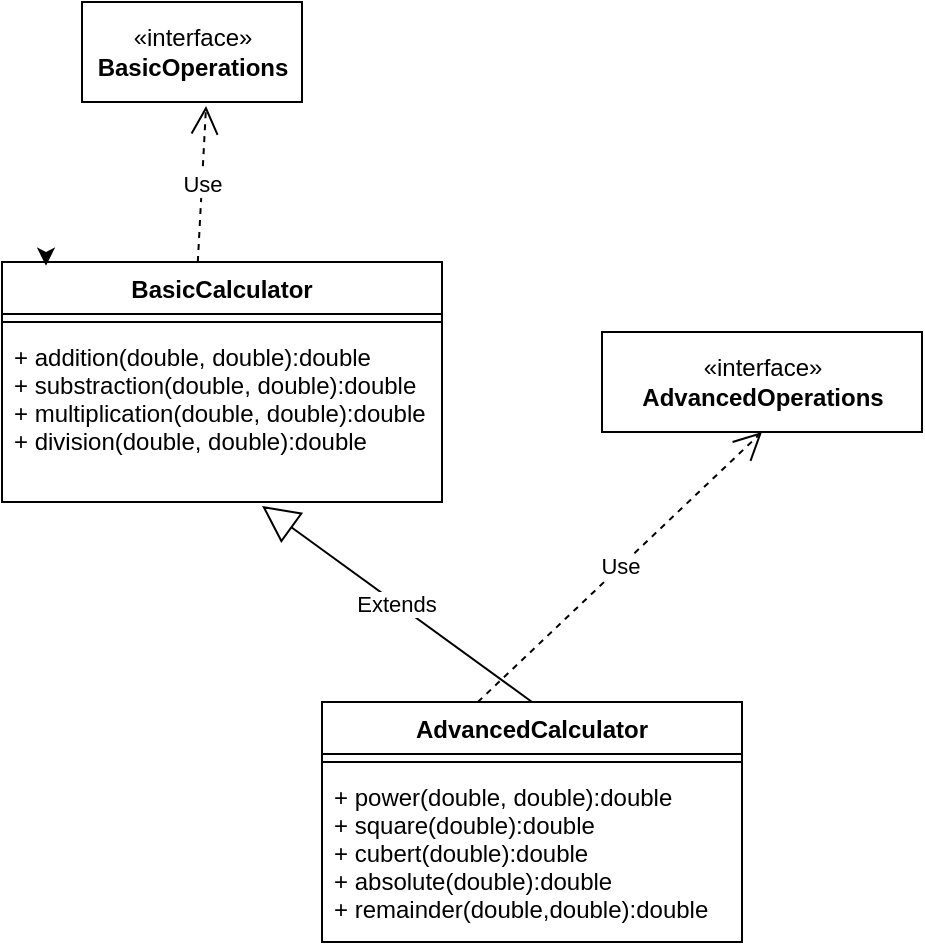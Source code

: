 <mxfile version="14.5.4" type="github"><diagram id="9Gae6KLp8xhden7ugH0P" name="Page-1"><mxGraphModel dx="1350" dy="681" grid="1" gridSize="10" guides="1" tooltips="1" connect="1" arrows="1" fold="1" page="1" pageScale="1" pageWidth="850" pageHeight="1100" math="0" shadow="0"><root><mxCell id="0"/><mxCell id="1" parent="0"/><mxCell id="-k-SofTfMev_EXdFbgV--1" value="«interface»&lt;br&gt;&lt;b&gt;BasicOperations&lt;/b&gt;" style="html=1;" vertex="1" parent="1"><mxGeometry x="270" y="80" width="110" height="50" as="geometry"/></mxCell><mxCell id="-k-SofTfMev_EXdFbgV--2" value="BasicCalculator" style="swimlane;fontStyle=1;align=center;verticalAlign=top;childLayout=stackLayout;horizontal=1;startSize=26;horizontalStack=0;resizeParent=1;resizeParentMax=0;resizeLast=0;collapsible=1;marginBottom=0;" vertex="1" parent="1"><mxGeometry x="230" y="210" width="220" height="120" as="geometry"/></mxCell><mxCell id="-k-SofTfMev_EXdFbgV--4" value="" style="line;strokeWidth=1;fillColor=none;align=left;verticalAlign=middle;spacingTop=-1;spacingLeft=3;spacingRight=3;rotatable=0;labelPosition=right;points=[];portConstraint=eastwest;" vertex="1" parent="-k-SofTfMev_EXdFbgV--2"><mxGeometry y="26" width="220" height="8" as="geometry"/></mxCell><mxCell id="-k-SofTfMev_EXdFbgV--5" value="+ addition(double, double):double&#xA;+ substraction(double, double):double&#xA;+ multiplication(double, double):double&#xA;+ division(double, double):double" style="text;strokeColor=none;fillColor=none;align=left;verticalAlign=top;spacingLeft=4;spacingRight=4;overflow=hidden;rotatable=0;points=[[0,0.5],[1,0.5]];portConstraint=eastwest;" vertex="1" parent="-k-SofTfMev_EXdFbgV--2"><mxGeometry y="34" width="220" height="86" as="geometry"/></mxCell><mxCell id="-k-SofTfMev_EXdFbgV--6" value="Use" style="endArrow=open;endSize=12;dashed=1;html=1;exitX=0.445;exitY=0;exitDx=0;exitDy=0;exitPerimeter=0;entryX=0.564;entryY=1.04;entryDx=0;entryDy=0;entryPerimeter=0;" edge="1" parent="1" source="-k-SofTfMev_EXdFbgV--2" target="-k-SofTfMev_EXdFbgV--1"><mxGeometry width="160" relative="1" as="geometry"><mxPoint x="340" y="350" as="sourcePoint"/><mxPoint x="500" y="350" as="targetPoint"/></mxGeometry></mxCell><mxCell id="-k-SofTfMev_EXdFbgV--7" style="edgeStyle=orthogonalEdgeStyle;rounded=0;orthogonalLoop=1;jettySize=auto;html=1;exitX=0.25;exitY=0;exitDx=0;exitDy=0;entryX=0.1;entryY=0.016;entryDx=0;entryDy=0;entryPerimeter=0;" edge="1" parent="1" source="-k-SofTfMev_EXdFbgV--2" target="-k-SofTfMev_EXdFbgV--2"><mxGeometry relative="1" as="geometry"/></mxCell><mxCell id="-k-SofTfMev_EXdFbgV--8" value="Extends" style="endArrow=block;endSize=16;endFill=0;html=1;entryX=0.591;entryY=1.023;entryDx=0;entryDy=0;entryPerimeter=0;exitX=0.5;exitY=0;exitDx=0;exitDy=0;" edge="1" parent="1" source="-k-SofTfMev_EXdFbgV--9" target="-k-SofTfMev_EXdFbgV--5"><mxGeometry width="160" relative="1" as="geometry"><mxPoint x="520" y="400" as="sourcePoint"/><mxPoint x="500" y="350" as="targetPoint"/></mxGeometry></mxCell><mxCell id="-k-SofTfMev_EXdFbgV--9" value="AdvancedCalculator" style="swimlane;fontStyle=1;align=center;verticalAlign=top;childLayout=stackLayout;horizontal=1;startSize=26;horizontalStack=0;resizeParent=1;resizeParentMax=0;resizeLast=0;collapsible=1;marginBottom=0;" vertex="1" parent="1"><mxGeometry x="390" y="430" width="210" height="120" as="geometry"/></mxCell><mxCell id="-k-SofTfMev_EXdFbgV--11" value="" style="line;strokeWidth=1;fillColor=none;align=left;verticalAlign=middle;spacingTop=-1;spacingLeft=3;spacingRight=3;rotatable=0;labelPosition=right;points=[];portConstraint=eastwest;" vertex="1" parent="-k-SofTfMev_EXdFbgV--9"><mxGeometry y="26" width="210" height="8" as="geometry"/></mxCell><mxCell id="-k-SofTfMev_EXdFbgV--12" value="+ power(double, double):double&#xA;+ square(double):double&#xA;+ cubert(double):double&#xA;+ absolute(double):double&#xA;+ remainder(double,double):double" style="text;strokeColor=none;fillColor=none;align=left;verticalAlign=top;spacingLeft=4;spacingRight=4;overflow=hidden;rotatable=0;points=[[0,0.5],[1,0.5]];portConstraint=eastwest;" vertex="1" parent="-k-SofTfMev_EXdFbgV--9"><mxGeometry y="34" width="210" height="86" as="geometry"/></mxCell><mxCell id="-k-SofTfMev_EXdFbgV--13" value="Use" style="endArrow=open;endSize=12;dashed=1;html=1;exitX=0.445;exitY=0;exitDx=0;exitDy=0;exitPerimeter=0;entryX=0.5;entryY=1;entryDx=0;entryDy=0;" edge="1" parent="1" target="-k-SofTfMev_EXdFbgV--14"><mxGeometry width="160" relative="1" as="geometry"><mxPoint x="467.93" y="430" as="sourcePoint"/><mxPoint x="472.07" y="352" as="targetPoint"/></mxGeometry></mxCell><mxCell id="-k-SofTfMev_EXdFbgV--14" value="«interface»&lt;br&gt;&lt;b&gt;AdvancedOperations&lt;/b&gt;" style="html=1;" vertex="1" parent="1"><mxGeometry x="530" y="245" width="160" height="50" as="geometry"/></mxCell></root></mxGraphModel></diagram></mxfile>